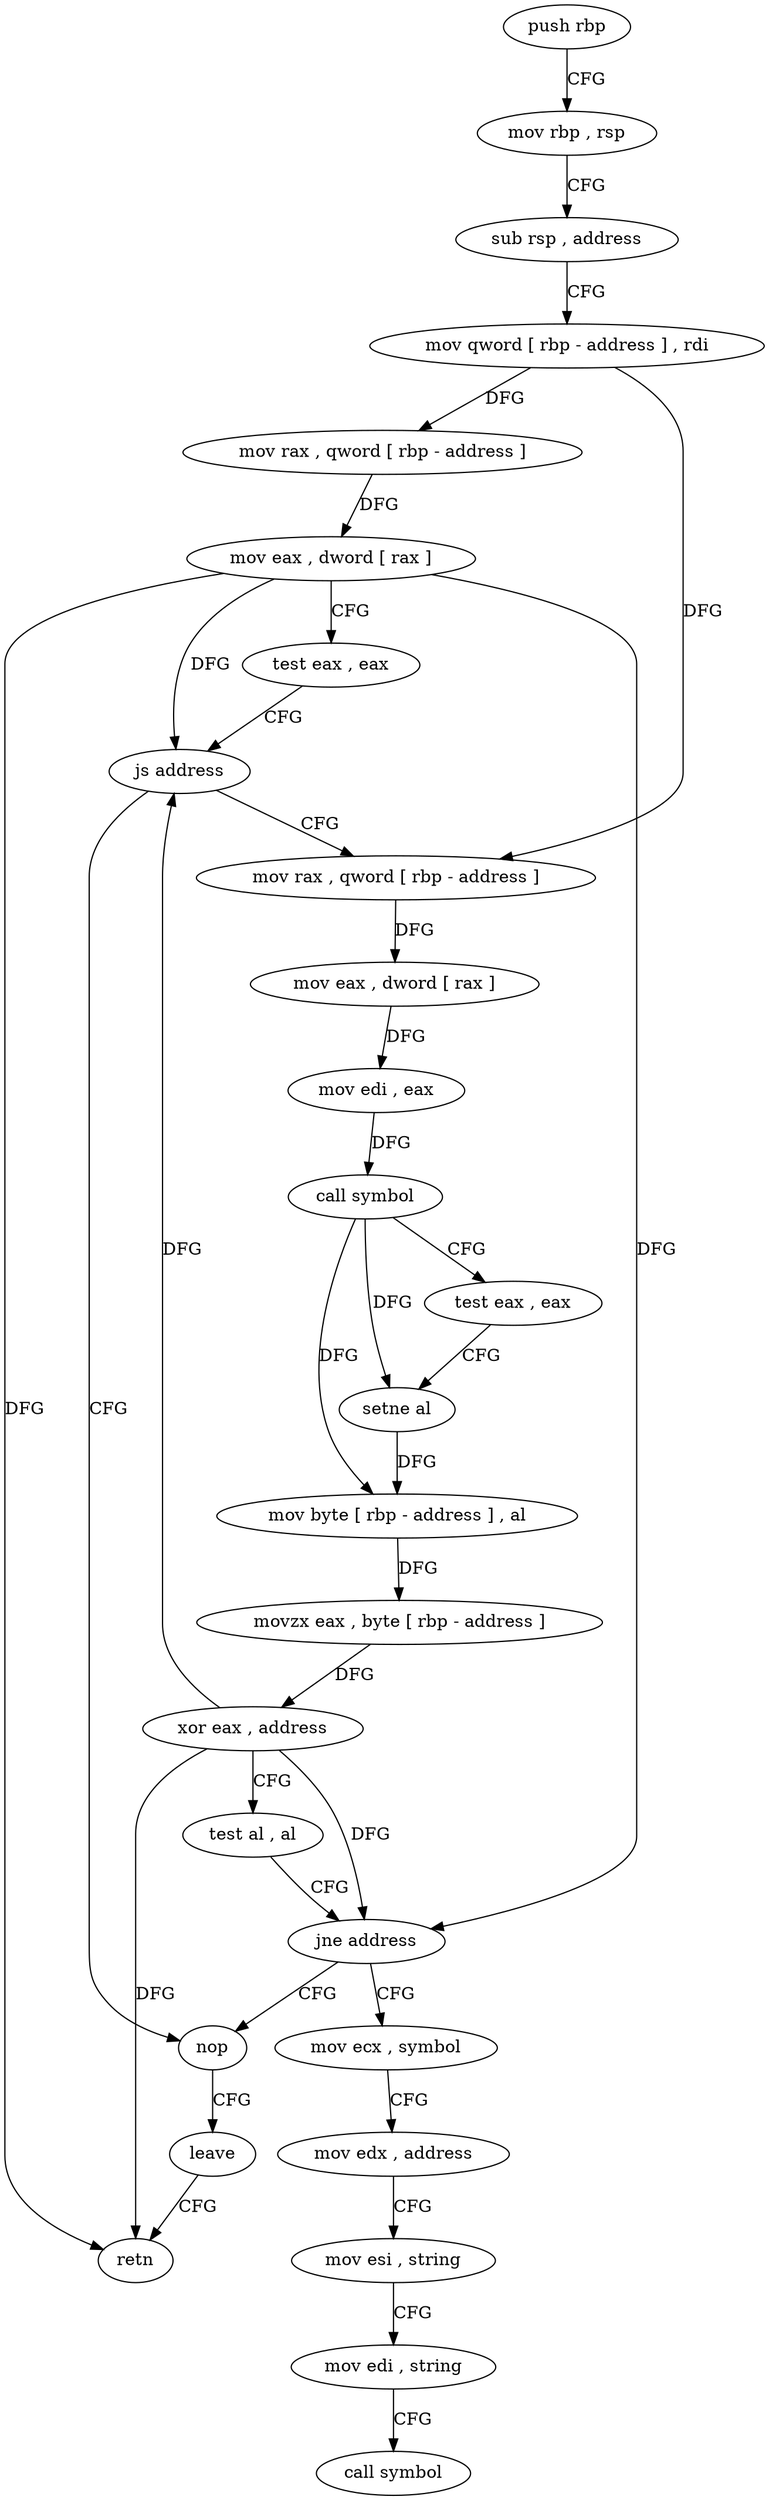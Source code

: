digraph "func" {
"4491833" [label = "push rbp" ]
"4491834" [label = "mov rbp , rsp" ]
"4491837" [label = "sub rsp , address" ]
"4491841" [label = "mov qword [ rbp - address ] , rdi" ]
"4491845" [label = "mov rax , qword [ rbp - address ]" ]
"4491849" [label = "mov eax , dword [ rax ]" ]
"4491851" [label = "test eax , eax" ]
"4491853" [label = "js address" ]
"4491912" [label = "nop" ]
"4491855" [label = "mov rax , qword [ rbp - address ]" ]
"4491913" [label = "leave" ]
"4491914" [label = "retn" ]
"4491859" [label = "mov eax , dword [ rax ]" ]
"4491861" [label = "mov edi , eax" ]
"4491863" [label = "call symbol" ]
"4491868" [label = "test eax , eax" ]
"4491870" [label = "setne al" ]
"4491873" [label = "mov byte [ rbp - address ] , al" ]
"4491876" [label = "movzx eax , byte [ rbp - address ]" ]
"4491880" [label = "xor eax , address" ]
"4491883" [label = "test al , al" ]
"4491885" [label = "jne address" ]
"4491887" [label = "mov ecx , symbol" ]
"4491892" [label = "mov edx , address" ]
"4491897" [label = "mov esi , string" ]
"4491902" [label = "mov edi , string" ]
"4491907" [label = "call symbol" ]
"4491833" -> "4491834" [ label = "CFG" ]
"4491834" -> "4491837" [ label = "CFG" ]
"4491837" -> "4491841" [ label = "CFG" ]
"4491841" -> "4491845" [ label = "DFG" ]
"4491841" -> "4491855" [ label = "DFG" ]
"4491845" -> "4491849" [ label = "DFG" ]
"4491849" -> "4491851" [ label = "CFG" ]
"4491849" -> "4491853" [ label = "DFG" ]
"4491849" -> "4491914" [ label = "DFG" ]
"4491849" -> "4491885" [ label = "DFG" ]
"4491851" -> "4491853" [ label = "CFG" ]
"4491853" -> "4491912" [ label = "CFG" ]
"4491853" -> "4491855" [ label = "CFG" ]
"4491912" -> "4491913" [ label = "CFG" ]
"4491855" -> "4491859" [ label = "DFG" ]
"4491913" -> "4491914" [ label = "CFG" ]
"4491859" -> "4491861" [ label = "DFG" ]
"4491861" -> "4491863" [ label = "DFG" ]
"4491863" -> "4491868" [ label = "CFG" ]
"4491863" -> "4491870" [ label = "DFG" ]
"4491863" -> "4491873" [ label = "DFG" ]
"4491868" -> "4491870" [ label = "CFG" ]
"4491870" -> "4491873" [ label = "DFG" ]
"4491873" -> "4491876" [ label = "DFG" ]
"4491876" -> "4491880" [ label = "DFG" ]
"4491880" -> "4491883" [ label = "CFG" ]
"4491880" -> "4491853" [ label = "DFG" ]
"4491880" -> "4491914" [ label = "DFG" ]
"4491880" -> "4491885" [ label = "DFG" ]
"4491883" -> "4491885" [ label = "CFG" ]
"4491885" -> "4491912" [ label = "CFG" ]
"4491885" -> "4491887" [ label = "CFG" ]
"4491887" -> "4491892" [ label = "CFG" ]
"4491892" -> "4491897" [ label = "CFG" ]
"4491897" -> "4491902" [ label = "CFG" ]
"4491902" -> "4491907" [ label = "CFG" ]
}
